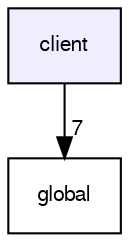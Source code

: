 digraph "client" {
  bgcolor=transparent;
  compound=true
  node [ fontsize="10", fontname="FreeSans"];
  edge [ labelfontsize="10", labelfontname="FreeSans"];
  dir_db3a54907829b36871118d03417739cd [shape=box, label="client", style="filled", fillcolor="#eeeeff", pencolor="black", URL="dir_db3a54907829b36871118d03417739cd.html"];
  dir_b8c754d6c2c0718e22b77230d07d6ce9 [shape=box label="global" URL="dir_b8c754d6c2c0718e22b77230d07d6ce9.html"];
  dir_db3a54907829b36871118d03417739cd->dir_b8c754d6c2c0718e22b77230d07d6ce9 [headlabel="7", labeldistance=1.5 headhref="dir_000001_000011.html"];
}
